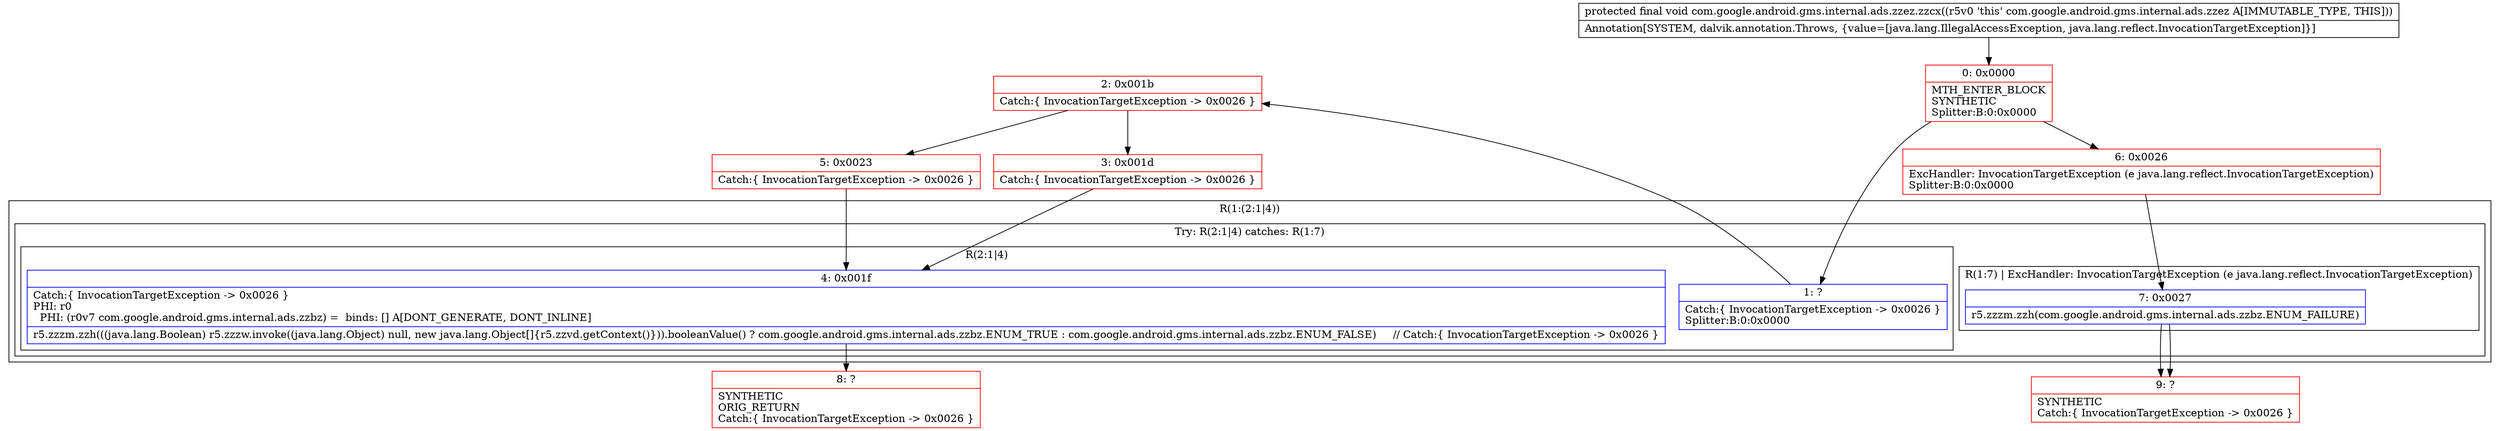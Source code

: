 digraph "CFG forcom.google.android.gms.internal.ads.zzez.zzcx()V" {
subgraph cluster_Region_1421643098 {
label = "R(1:(2:1|4))";
node [shape=record,color=blue];
subgraph cluster_TryCatchRegion_2041488801 {
label = "Try: R(2:1|4) catches: R(1:7)";
node [shape=record,color=blue];
subgraph cluster_Region_1554931655 {
label = "R(2:1|4)";
node [shape=record,color=blue];
Node_1 [shape=record,label="{1\:\ ?|Catch:\{ InvocationTargetException \-\> 0x0026 \}\lSplitter:B:0:0x0000\l}"];
Node_4 [shape=record,label="{4\:\ 0x001f|Catch:\{ InvocationTargetException \-\> 0x0026 \}\lPHI: r0 \l  PHI: (r0v7 com.google.android.gms.internal.ads.zzbz) =  binds: [] A[DONT_GENERATE, DONT_INLINE]\l|r5.zzzm.zzh(((java.lang.Boolean) r5.zzzw.invoke((java.lang.Object) null, new java.lang.Object[]\{r5.zzvd.getContext()\})).booleanValue() ? com.google.android.gms.internal.ads.zzbz.ENUM_TRUE : com.google.android.gms.internal.ads.zzbz.ENUM_FALSE)     \/\/ Catch:\{ InvocationTargetException \-\> 0x0026 \}\l}"];
}
subgraph cluster_Region_1997074516 {
label = "R(1:7) | ExcHandler: InvocationTargetException (e java.lang.reflect.InvocationTargetException)\l";
node [shape=record,color=blue];
Node_7 [shape=record,label="{7\:\ 0x0027|r5.zzzm.zzh(com.google.android.gms.internal.ads.zzbz.ENUM_FAILURE)\l}"];
}
}
}
subgraph cluster_Region_1997074516 {
label = "R(1:7) | ExcHandler: InvocationTargetException (e java.lang.reflect.InvocationTargetException)\l";
node [shape=record,color=blue];
Node_7 [shape=record,label="{7\:\ 0x0027|r5.zzzm.zzh(com.google.android.gms.internal.ads.zzbz.ENUM_FAILURE)\l}"];
}
Node_0 [shape=record,color=red,label="{0\:\ 0x0000|MTH_ENTER_BLOCK\lSYNTHETIC\lSplitter:B:0:0x0000\l}"];
Node_2 [shape=record,color=red,label="{2\:\ 0x001b|Catch:\{ InvocationTargetException \-\> 0x0026 \}\l}"];
Node_3 [shape=record,color=red,label="{3\:\ 0x001d|Catch:\{ InvocationTargetException \-\> 0x0026 \}\l}"];
Node_5 [shape=record,color=red,label="{5\:\ 0x0023|Catch:\{ InvocationTargetException \-\> 0x0026 \}\l}"];
Node_6 [shape=record,color=red,label="{6\:\ 0x0026|ExcHandler: InvocationTargetException (e java.lang.reflect.InvocationTargetException)\lSplitter:B:0:0x0000\l}"];
Node_8 [shape=record,color=red,label="{8\:\ ?|SYNTHETIC\lORIG_RETURN\lCatch:\{ InvocationTargetException \-\> 0x0026 \}\l}"];
Node_9 [shape=record,color=red,label="{9\:\ ?|SYNTHETIC\lCatch:\{ InvocationTargetException \-\> 0x0026 \}\l}"];
MethodNode[shape=record,label="{protected final void com.google.android.gms.internal.ads.zzez.zzcx((r5v0 'this' com.google.android.gms.internal.ads.zzez A[IMMUTABLE_TYPE, THIS]))  | Annotation[SYSTEM, dalvik.annotation.Throws, \{value=[java.lang.IllegalAccessException, java.lang.reflect.InvocationTargetException]\}]\l}"];
MethodNode -> Node_0;
Node_1 -> Node_2;
Node_4 -> Node_8;
Node_7 -> Node_9;
Node_7 -> Node_9;
Node_0 -> Node_1;
Node_0 -> Node_6;
Node_2 -> Node_3;
Node_2 -> Node_5;
Node_3 -> Node_4;
Node_5 -> Node_4;
Node_6 -> Node_7;
}


